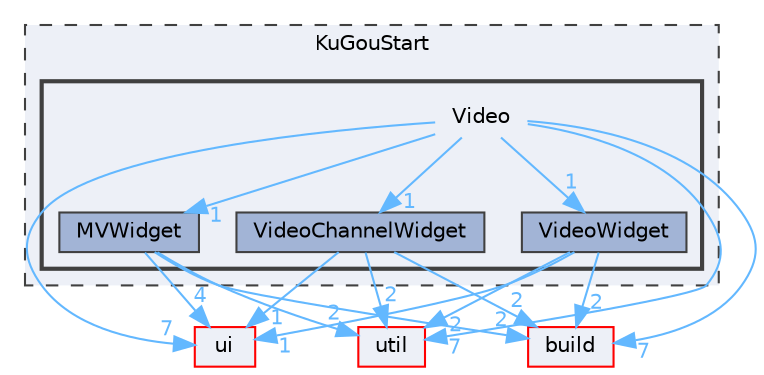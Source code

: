 digraph "Video"
{
 // LATEX_PDF_SIZE
  bgcolor="transparent";
  edge [fontname=Helvetica,fontsize=10,labelfontname=Helvetica,labelfontsize=10];
  node [fontname=Helvetica,fontsize=10,shape=box,height=0.2,width=0.4];
  compound=true
  subgraph clusterdir_e60601b218beddc6af0778ac41ea9cb2 {
    graph [ bgcolor="#edf0f7", pencolor="grey25", label="KuGouStart", fontname=Helvetica,fontsize=10 style="filled,dashed", URL="dir_e60601b218beddc6af0778ac41ea9cb2.html",tooltip=""]
  subgraph clusterdir_90e279afbf7087a5af4c74d8ed8b8ff6 {
    graph [ bgcolor="#edf0f7", pencolor="grey25", label="", fontname=Helvetica,fontsize=10 style="filled,bold", URL="dir_90e279afbf7087a5af4c74d8ed8b8ff6.html",tooltip=""]
    dir_90e279afbf7087a5af4c74d8ed8b8ff6 [shape=plaintext, label="Video"];
  dir_a0d415d51b44062733c95fcb57206cfa [label="MVWidget", fillcolor="#a2b4d6", color="grey25", style="filled", URL="dir_a0d415d51b44062733c95fcb57206cfa.html",tooltip=""];
  dir_9787f0500ca10414ff00cdf185b3c74b [label="VideoChannelWidget", fillcolor="#a2b4d6", color="grey25", style="filled", URL="dir_9787f0500ca10414ff00cdf185b3c74b.html",tooltip=""];
  dir_e073507b399b74ef1ce323d2de42cbb8 [label="VideoWidget", fillcolor="#a2b4d6", color="grey25", style="filled", URL="dir_e073507b399b74ef1ce323d2de42cbb8.html",tooltip=""];
  }
  }
  dir_1788f8309b1a812dcb800a185471cf6c [label="ui", fillcolor="#edf0f7", color="red", style="filled", URL="dir_1788f8309b1a812dcb800a185471cf6c.html",tooltip=""];
  dir_23ec12649285f9fabf3a6b7380226c28 [label="util", fillcolor="#edf0f7", color="red", style="filled", URL="dir_23ec12649285f9fabf3a6b7380226c28.html",tooltip=""];
  dir_4fef79e7177ba769987a8da36c892c5f [label="build", fillcolor="#edf0f7", color="red", style="filled", URL="dir_4fef79e7177ba769987a8da36c892c5f.html",tooltip=""];
  dir_90e279afbf7087a5af4c74d8ed8b8ff6->dir_1788f8309b1a812dcb800a185471cf6c [headlabel="7", labeldistance=1.5 headhref="dir_000361_000351.html" href="dir_000361_000351.html" color="steelblue1" fontcolor="steelblue1"];
  dir_90e279afbf7087a5af4c74d8ed8b8ff6->dir_23ec12649285f9fabf3a6b7380226c28 [headlabel="7", labeldistance=1.5 headhref="dir_000361_000357.html" href="dir_000361_000357.html" color="steelblue1" fontcolor="steelblue1"];
  dir_90e279afbf7087a5af4c74d8ed8b8ff6->dir_4fef79e7177ba769987a8da36c892c5f [headlabel="7", labeldistance=1.5 headhref="dir_000361_000041.html" href="dir_000361_000041.html" color="steelblue1" fontcolor="steelblue1"];
  dir_90e279afbf7087a5af4c74d8ed8b8ff6->dir_9787f0500ca10414ff00cdf185b3c74b [headlabel="1", labeldistance=1.5 headhref="dir_000361_000362.html" href="dir_000361_000362.html" color="steelblue1" fontcolor="steelblue1"];
  dir_90e279afbf7087a5af4c74d8ed8b8ff6->dir_a0d415d51b44062733c95fcb57206cfa [headlabel="1", labeldistance=1.5 headhref="dir_000361_000215.html" href="dir_000361_000215.html" color="steelblue1" fontcolor="steelblue1"];
  dir_90e279afbf7087a5af4c74d8ed8b8ff6->dir_e073507b399b74ef1ce323d2de42cbb8 [headlabel="1", labeldistance=1.5 headhref="dir_000361_000365.html" href="dir_000361_000365.html" color="steelblue1" fontcolor="steelblue1"];
  dir_a0d415d51b44062733c95fcb57206cfa->dir_1788f8309b1a812dcb800a185471cf6c [headlabel="4", labeldistance=1.5 headhref="dir_000215_000351.html" href="dir_000215_000351.html" color="steelblue1" fontcolor="steelblue1"];
  dir_a0d415d51b44062733c95fcb57206cfa->dir_23ec12649285f9fabf3a6b7380226c28 [headlabel="2", labeldistance=1.5 headhref="dir_000215_000357.html" href="dir_000215_000357.html" color="steelblue1" fontcolor="steelblue1"];
  dir_a0d415d51b44062733c95fcb57206cfa->dir_4fef79e7177ba769987a8da36c892c5f [headlabel="2", labeldistance=1.5 headhref="dir_000215_000041.html" href="dir_000215_000041.html" color="steelblue1" fontcolor="steelblue1"];
  dir_9787f0500ca10414ff00cdf185b3c74b->dir_1788f8309b1a812dcb800a185471cf6c [headlabel="1", labeldistance=1.5 headhref="dir_000362_000351.html" href="dir_000362_000351.html" color="steelblue1" fontcolor="steelblue1"];
  dir_9787f0500ca10414ff00cdf185b3c74b->dir_23ec12649285f9fabf3a6b7380226c28 [headlabel="2", labeldistance=1.5 headhref="dir_000362_000357.html" href="dir_000362_000357.html" color="steelblue1" fontcolor="steelblue1"];
  dir_9787f0500ca10414ff00cdf185b3c74b->dir_4fef79e7177ba769987a8da36c892c5f [headlabel="2", labeldistance=1.5 headhref="dir_000362_000041.html" href="dir_000362_000041.html" color="steelblue1" fontcolor="steelblue1"];
  dir_e073507b399b74ef1ce323d2de42cbb8->dir_1788f8309b1a812dcb800a185471cf6c [headlabel="1", labeldistance=1.5 headhref="dir_000365_000351.html" href="dir_000365_000351.html" color="steelblue1" fontcolor="steelblue1"];
  dir_e073507b399b74ef1ce323d2de42cbb8->dir_23ec12649285f9fabf3a6b7380226c28 [headlabel="2", labeldistance=1.5 headhref="dir_000365_000357.html" href="dir_000365_000357.html" color="steelblue1" fontcolor="steelblue1"];
  dir_e073507b399b74ef1ce323d2de42cbb8->dir_4fef79e7177ba769987a8da36c892c5f [headlabel="2", labeldistance=1.5 headhref="dir_000365_000041.html" href="dir_000365_000041.html" color="steelblue1" fontcolor="steelblue1"];
}
